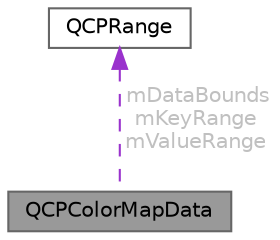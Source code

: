 digraph "QCPColorMapData"
{
 // LATEX_PDF_SIZE
  bgcolor="transparent";
  edge [fontname=Helvetica,fontsize=10,labelfontname=Helvetica,labelfontsize=10];
  node [fontname=Helvetica,fontsize=10,shape=box,height=0.2,width=0.4];
  Node1 [id="Node000001",label="QCPColorMapData",height=0.2,width=0.4,color="gray40", fillcolor="grey60", style="filled", fontcolor="black",tooltip="Holds the two-dimensional data of a QCPColorMap plottable."];
  Node2 -> Node1 [id="edge1_Node000001_Node000002",dir="back",color="darkorchid3",style="dashed",tooltip=" ",label=" mDataBounds\nmKeyRange\nmValueRange",fontcolor="grey" ];
  Node2 [id="Node000002",label="QCPRange",height=0.2,width=0.4,color="gray40", fillcolor="white", style="filled",URL="$class_q_c_p_range.html",tooltip="Represents the range an axis is encompassing."];
}
